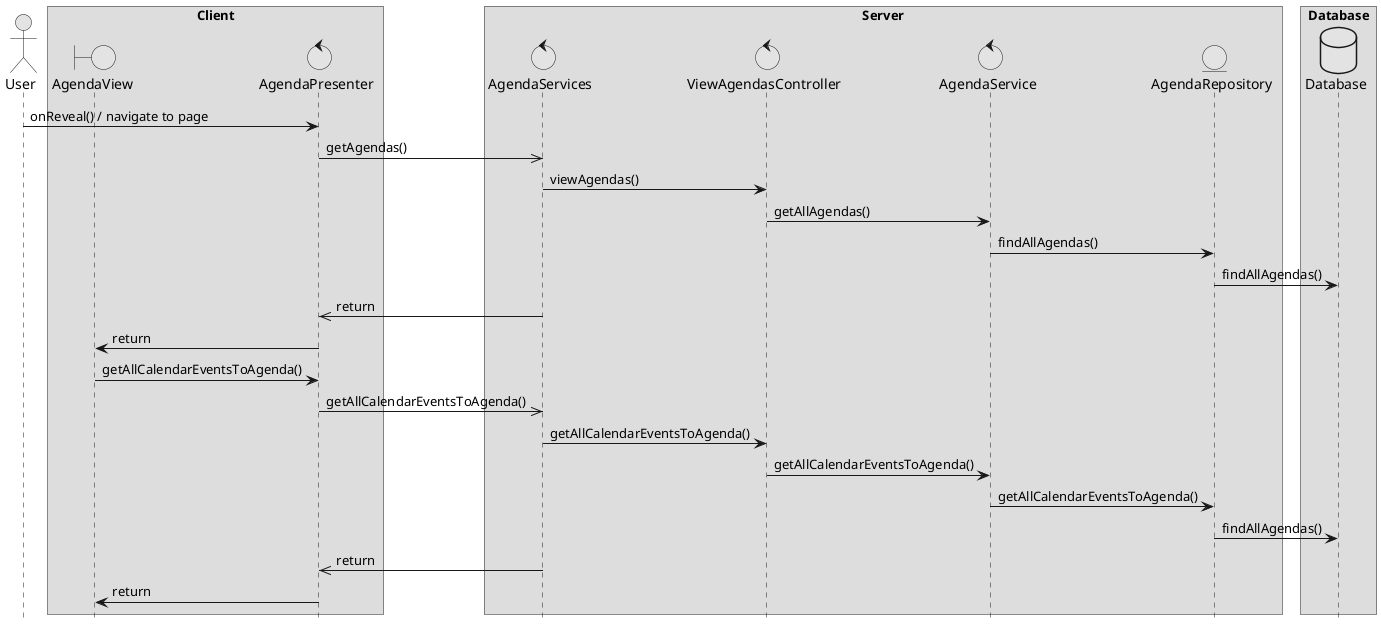 @startuml  design1

skinparam monochrome true
skinparam shadowing false
hide footbox

actor User
boundary AgendaView
control AgendaPresenter
control AgendaServices
control ViewAgendasController
control AgendaService
entity AgendaRepository
database Database 

box "Client"
participant AgendaView
participant AgendaPresenter 
end box

box "Server"
participant AgendaServices
participant ViewAgendasController
participant AgendaService
participant AgendaRepository
end box

box "Database"
participant Database
end box

User -> AgendaPresenter : onReveal() / navigate to page 
AgendaPresenter ->> AgendaServices : getAgendas()
AgendaServices -> ViewAgendasController : viewAgendas()
ViewAgendasController -> AgendaService : getAllAgendas()
AgendaService -> AgendaRepository : findAllAgendas()
AgendaRepository -> Database : findAllAgendas()

AgendaServices ->> AgendaPresenter : return
AgendaPresenter -> AgendaView : return

AgendaView -> AgendaPresenter : getAllCalendarEventsToAgenda()
AgendaPresenter ->> AgendaServices : getAllCalendarEventsToAgenda()
AgendaServices -> ViewAgendasController : getAllCalendarEventsToAgenda()
ViewAgendasController -> AgendaService : getAllCalendarEventsToAgenda()
AgendaService -> AgendaRepository : getAllCalendarEventsToAgenda()
AgendaRepository -> Database : findAllAgendas()

AgendaServices ->> AgendaPresenter : return
AgendaPresenter -> AgendaView : return

@enduml